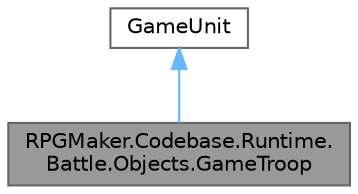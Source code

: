 digraph "RPGMaker.Codebase.Runtime.Battle.Objects.GameTroop"
{
 // LATEX_PDF_SIZE
  bgcolor="transparent";
  edge [fontname=Helvetica,fontsize=10,labelfontname=Helvetica,labelfontsize=10];
  node [fontname=Helvetica,fontsize=10,shape=box,height=0.2,width=0.4];
  Node1 [id="Node000001",label="RPGMaker.Codebase.Runtime.\lBattle.Objects.GameTroop",height=0.2,width=0.4,color="gray40", fillcolor="grey60", style="filled", fontcolor="black",tooltip="😁 戦闘シーンでの[敵グループ]を定義したクラス"];
  Node2 -> Node1 [id="edge1_Node000001_Node000002",dir="back",color="steelblue1",style="solid",tooltip=" "];
  Node2 [id="Node000002",label="GameUnit",height=0.2,width=0.4,color="gray40", fillcolor="white", style="filled",URL="$d5/dd1/class_r_p_g_maker_1_1_codebase_1_1_runtime_1_1_battle_1_1_objects_1_1_game_unit.html",tooltip="😁 戦闘時のグループを扱うクラス"];
}
